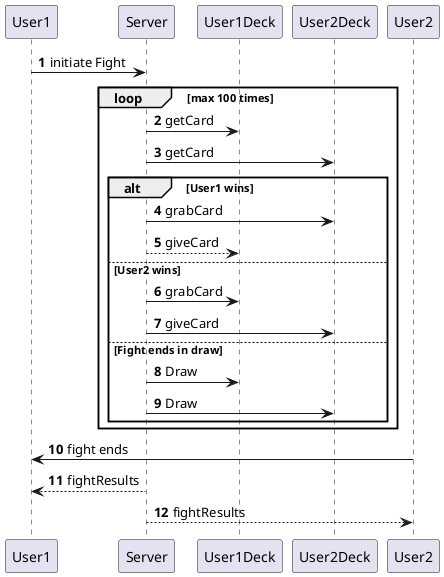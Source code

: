 @startuml
'https://plantuml.com/sequence-diagram
autonumber


{start} User1 -> Server : initiate Fight

loop max 100 times
Server -> User1Deck : getCard
Server -> User2Deck : getCard
alt User1 wins
Server -> User2Deck : grabCard
Server --> User1Deck : giveCard
else User2 wins
Server -> User1Deck : grabCard
Server -> User2Deck : giveCard
else Fight ends in draw
Server -> User1Deck : Draw
Server -> User2Deck : Draw
end
end

{end} User2 -> User1 : fight ends
Server --> User1 : fightResults
Server --> User2 : fightResults

@enduml